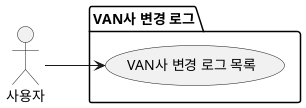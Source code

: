 @startuml Coupon Card Reg Usecase

left to right direction

actor "사용자" as user

package "VAN사 변경 로그"{
  usecase "VAN사 변경 로그 목록" AS UC11
}

' 사용자
user --> UC11

@enduml